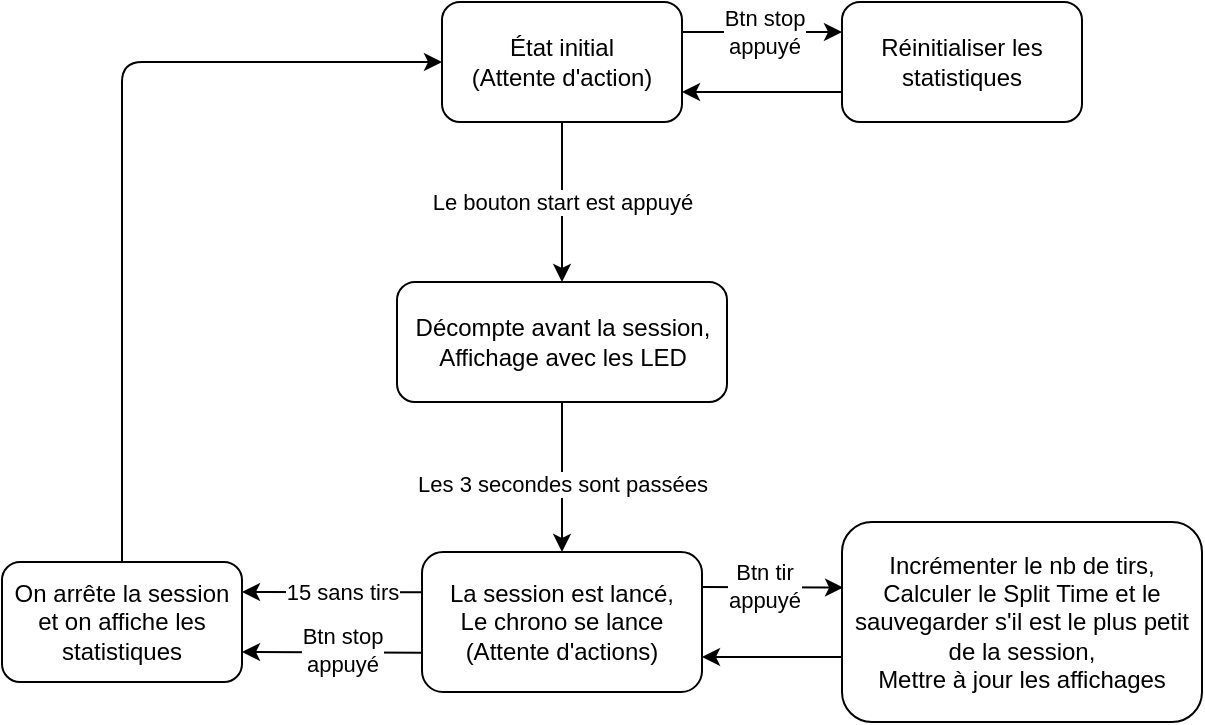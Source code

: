 <mxfile>
    <diagram id="TcloNKvlIwHZP0rNB9_J" name="Page-1">
        <mxGraphModel dx="1066" dy="787" grid="1" gridSize="10" guides="1" tooltips="1" connect="1" arrows="1" fold="1" page="1" pageScale="1" pageWidth="827" pageHeight="1169" math="0" shadow="0">
            <root>
                <mxCell id="0"/>
                <mxCell id="1" parent="0"/>
                <mxCell id="41" value="" style="edgeStyle=none;html=1;" edge="1" parent="1" source="39" target="40">
                    <mxGeometry relative="1" as="geometry"/>
                </mxCell>
                <mxCell id="42" value="Le bouton start est appuyé" style="edgeLabel;html=1;align=center;verticalAlign=middle;resizable=0;points=[];" vertex="1" connectable="0" parent="41">
                    <mxGeometry x="0.275" y="-1" relative="1" as="geometry">
                        <mxPoint x="1" y="-11" as="offset"/>
                    </mxGeometry>
                </mxCell>
                <mxCell id="58" value="" style="edgeStyle=none;html=1;exitX=1;exitY=0.25;exitDx=0;exitDy=0;entryX=0;entryY=0.25;entryDx=0;entryDy=0;" edge="1" parent="1" source="39" target="57">
                    <mxGeometry relative="1" as="geometry"/>
                </mxCell>
                <mxCell id="59" value="Btn stop &lt;br&gt;appuyé" style="edgeLabel;html=1;align=center;verticalAlign=middle;resizable=0;points=[];" vertex="1" connectable="0" parent="58">
                    <mxGeometry x="0.336" y="1" relative="1" as="geometry">
                        <mxPoint x="-13" y="1" as="offset"/>
                    </mxGeometry>
                </mxCell>
                <mxCell id="39" value="État initial&lt;br&gt;(Attente d'action)" style="rounded=1;whiteSpace=wrap;html=1;" vertex="1" parent="1">
                    <mxGeometry x="350" y="370" width="120" height="60" as="geometry"/>
                </mxCell>
                <mxCell id="44" value="" style="edgeStyle=none;html=1;" edge="1" parent="1" source="40" target="43">
                    <mxGeometry relative="1" as="geometry"/>
                </mxCell>
                <mxCell id="50" value="Les 3 secondes sont passées" style="edgeLabel;html=1;align=center;verticalAlign=middle;resizable=0;points=[];" vertex="1" connectable="0" parent="44">
                    <mxGeometry x="0.375" relative="1" as="geometry">
                        <mxPoint y="-11" as="offset"/>
                    </mxGeometry>
                </mxCell>
                <mxCell id="40" value="Décompte avant la session,&lt;br&gt;Affichage avec les LED" style="whiteSpace=wrap;html=1;rounded=1;" vertex="1" parent="1">
                    <mxGeometry x="327.5" y="510" width="165" height="60" as="geometry"/>
                </mxCell>
                <mxCell id="46" value="" style="edgeStyle=none;html=1;exitX=1;exitY=0.25;exitDx=0;exitDy=0;entryX=0.003;entryY=0.328;entryDx=0;entryDy=0;entryPerimeter=0;" edge="1" parent="1" source="43" target="45">
                    <mxGeometry relative="1" as="geometry">
                        <Array as="points"/>
                    </mxGeometry>
                </mxCell>
                <mxCell id="61" value="Btn tir&lt;br&gt;appuyé" style="edgeLabel;html=1;align=center;verticalAlign=middle;resizable=0;points=[];" vertex="1" connectable="0" parent="46">
                    <mxGeometry x="-0.48" y="1" relative="1" as="geometry">
                        <mxPoint x="12" as="offset"/>
                    </mxGeometry>
                </mxCell>
                <mxCell id="52" value="" style="edgeStyle=none;html=1;exitX=0.001;exitY=0.287;exitDx=0;exitDy=0;entryX=1;entryY=0.25;entryDx=0;entryDy=0;exitPerimeter=0;" edge="1" parent="1" source="43" target="51">
                    <mxGeometry relative="1" as="geometry"/>
                </mxCell>
                <mxCell id="54" value="15 sans tirs" style="edgeLabel;html=1;align=center;verticalAlign=middle;resizable=0;points=[];" vertex="1" connectable="0" parent="52">
                    <mxGeometry x="-0.176" relative="1" as="geometry">
                        <mxPoint x="-3" as="offset"/>
                    </mxGeometry>
                </mxCell>
                <mxCell id="55" style="edgeStyle=none;html=1;entryX=1;entryY=0.75;entryDx=0;entryDy=0;exitX=0.005;exitY=0.719;exitDx=0;exitDy=0;exitPerimeter=0;" edge="1" parent="1" source="43" target="51">
                    <mxGeometry relative="1" as="geometry"/>
                </mxCell>
                <mxCell id="56" value="Btn stop&lt;br&gt;appuyé" style="edgeLabel;html=1;align=center;verticalAlign=middle;resizable=0;points=[];" vertex="1" connectable="0" parent="55">
                    <mxGeometry x="-0.235" y="-1" relative="1" as="geometry">
                        <mxPoint x="-6" as="offset"/>
                    </mxGeometry>
                </mxCell>
                <mxCell id="43" value="La session est lancé,&lt;br&gt;Le chrono se lance&lt;br&gt;(Attente d'actions)" style="whiteSpace=wrap;html=1;rounded=1;" vertex="1" parent="1">
                    <mxGeometry x="340" y="645" width="140" height="70" as="geometry"/>
                </mxCell>
                <mxCell id="49" style="edgeStyle=none;html=1;entryX=1;entryY=0.75;entryDx=0;entryDy=0;exitX=0.003;exitY=0.675;exitDx=0;exitDy=0;exitPerimeter=0;" edge="1" parent="1" source="45" target="43">
                    <mxGeometry relative="1" as="geometry"/>
                </mxCell>
                <mxCell id="45" value="Incrémenter le nb de tirs,&lt;br&gt;Calculer le Split Time et le sauvegarder s'il est le plus petit de la session,&lt;br&gt;Mettre à jour les affichages" style="whiteSpace=wrap;html=1;rounded=1;" vertex="1" parent="1">
                    <mxGeometry x="550" y="630" width="180" height="100" as="geometry"/>
                </mxCell>
                <mxCell id="53" style="edgeStyle=none;html=1;exitX=0.5;exitY=0;exitDx=0;exitDy=0;entryX=0;entryY=0.5;entryDx=0;entryDy=0;" edge="1" parent="1" source="51" target="39">
                    <mxGeometry relative="1" as="geometry">
                        <Array as="points">
                            <mxPoint x="190" y="400"/>
                        </Array>
                    </mxGeometry>
                </mxCell>
                <mxCell id="51" value="On arrête la session et on affiche les statistiques" style="whiteSpace=wrap;html=1;rounded=1;" vertex="1" parent="1">
                    <mxGeometry x="130" y="650" width="120" height="60" as="geometry"/>
                </mxCell>
                <mxCell id="60" style="edgeStyle=none;html=1;entryX=1;entryY=0.75;entryDx=0;entryDy=0;exitX=0;exitY=0.75;exitDx=0;exitDy=0;" edge="1" parent="1" source="57" target="39">
                    <mxGeometry relative="1" as="geometry"/>
                </mxCell>
                <mxCell id="57" value="Réinitialiser les statistiques" style="whiteSpace=wrap;html=1;rounded=1;" vertex="1" parent="1">
                    <mxGeometry x="550" y="370" width="120" height="60" as="geometry"/>
                </mxCell>
            </root>
        </mxGraphModel>
    </diagram>
</mxfile>